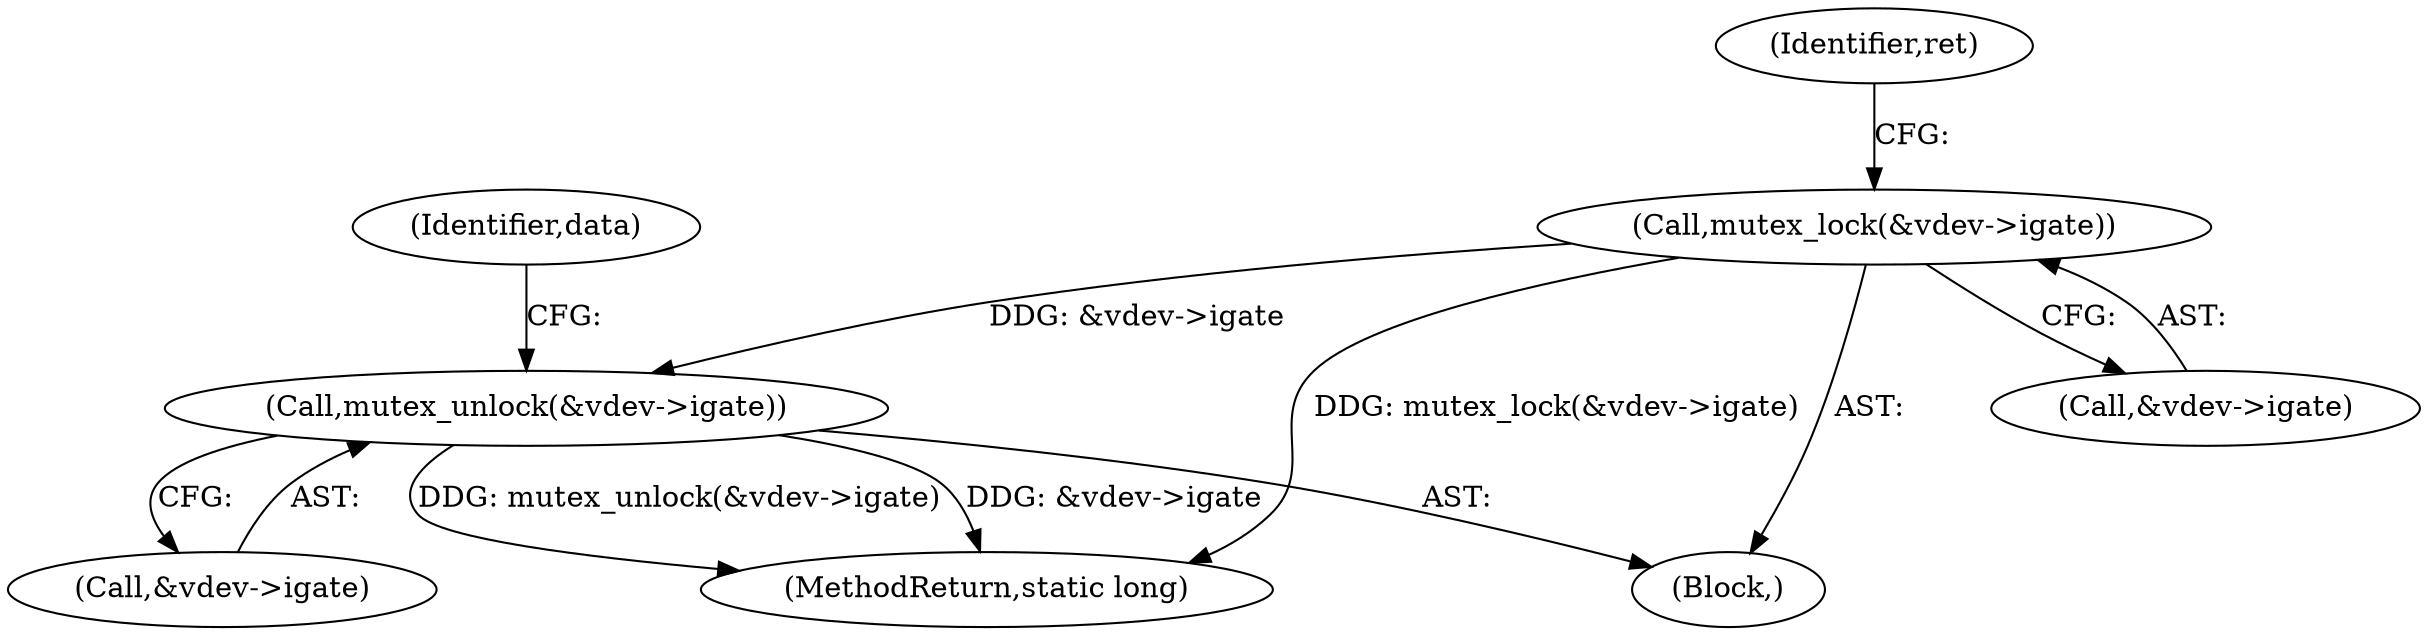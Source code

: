 digraph "0_linux_05692d7005a364add85c6e25a6c4447ce08f913a@API" {
"1000870" [label="(Call,mutex_unlock(&vdev->igate))"];
"1000848" [label="(Call,mutex_lock(&vdev->igate))"];
"1000871" [label="(Call,&vdev->igate)"];
"1001380" [label="(MethodReturn,static long)"];
"1000854" [label="(Identifier,ret)"];
"1000700" [label="(Block,)"];
"1000848" [label="(Call,mutex_lock(&vdev->igate))"];
"1000870" [label="(Call,mutex_unlock(&vdev->igate))"];
"1000876" [label="(Identifier,data)"];
"1000849" [label="(Call,&vdev->igate)"];
"1000870" -> "1000700"  [label="AST: "];
"1000870" -> "1000871"  [label="CFG: "];
"1000871" -> "1000870"  [label="AST: "];
"1000876" -> "1000870"  [label="CFG: "];
"1000870" -> "1001380"  [label="DDG: mutex_unlock(&vdev->igate)"];
"1000870" -> "1001380"  [label="DDG: &vdev->igate"];
"1000848" -> "1000870"  [label="DDG: &vdev->igate"];
"1000848" -> "1000700"  [label="AST: "];
"1000848" -> "1000849"  [label="CFG: "];
"1000849" -> "1000848"  [label="AST: "];
"1000854" -> "1000848"  [label="CFG: "];
"1000848" -> "1001380"  [label="DDG: mutex_lock(&vdev->igate)"];
}

